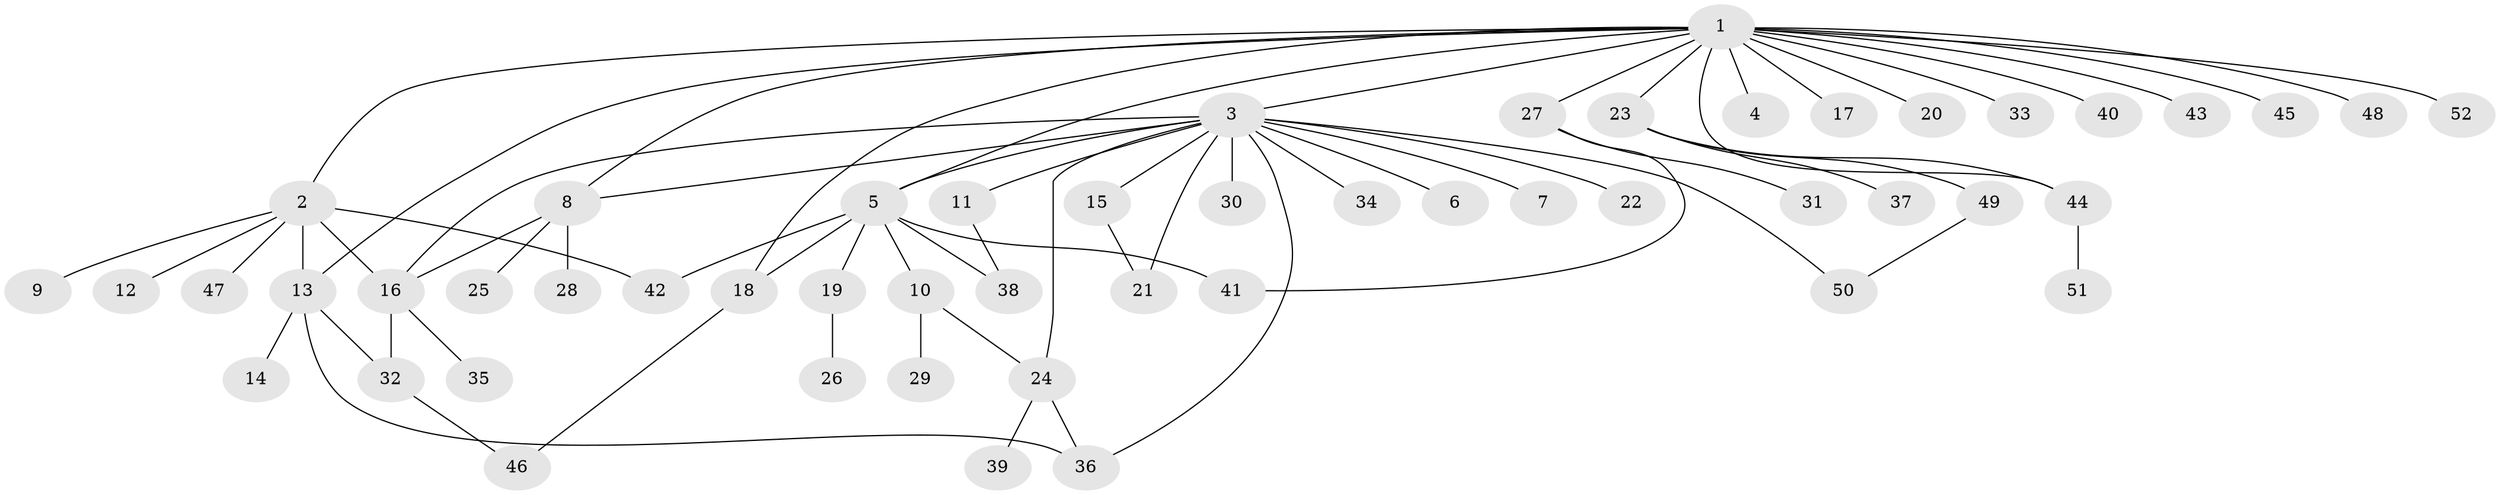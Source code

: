 // coarse degree distribution, {17: 0.02631578947368421, 7: 0.02631578947368421, 15: 0.02631578947368421, 1: 0.5789473684210527, 8: 0.02631578947368421, 3: 0.13157894736842105, 2: 0.13157894736842105, 4: 0.05263157894736842}
// Generated by graph-tools (version 1.1) at 2025/51/02/27/25 19:51:59]
// undirected, 52 vertices, 68 edges
graph export_dot {
graph [start="1"]
  node [color=gray90,style=filled];
  1;
  2;
  3;
  4;
  5;
  6;
  7;
  8;
  9;
  10;
  11;
  12;
  13;
  14;
  15;
  16;
  17;
  18;
  19;
  20;
  21;
  22;
  23;
  24;
  25;
  26;
  27;
  28;
  29;
  30;
  31;
  32;
  33;
  34;
  35;
  36;
  37;
  38;
  39;
  40;
  41;
  42;
  43;
  44;
  45;
  46;
  47;
  48;
  49;
  50;
  51;
  52;
  1 -- 2;
  1 -- 3;
  1 -- 4;
  1 -- 5;
  1 -- 8;
  1 -- 13;
  1 -- 17;
  1 -- 18;
  1 -- 20;
  1 -- 23;
  1 -- 27;
  1 -- 33;
  1 -- 40;
  1 -- 43;
  1 -- 44;
  1 -- 45;
  1 -- 48;
  1 -- 52;
  2 -- 9;
  2 -- 12;
  2 -- 13;
  2 -- 16;
  2 -- 42;
  2 -- 47;
  3 -- 5;
  3 -- 6;
  3 -- 7;
  3 -- 8;
  3 -- 11;
  3 -- 15;
  3 -- 16;
  3 -- 21;
  3 -- 22;
  3 -- 24;
  3 -- 30;
  3 -- 34;
  3 -- 36;
  3 -- 50;
  5 -- 10;
  5 -- 18;
  5 -- 19;
  5 -- 38;
  5 -- 41;
  5 -- 42;
  8 -- 16;
  8 -- 25;
  8 -- 28;
  10 -- 24;
  10 -- 29;
  11 -- 38;
  13 -- 14;
  13 -- 32;
  13 -- 36;
  15 -- 21;
  16 -- 32;
  16 -- 35;
  18 -- 46;
  19 -- 26;
  23 -- 37;
  23 -- 44;
  23 -- 49;
  24 -- 36;
  24 -- 39;
  27 -- 31;
  27 -- 41;
  32 -- 46;
  44 -- 51;
  49 -- 50;
}
